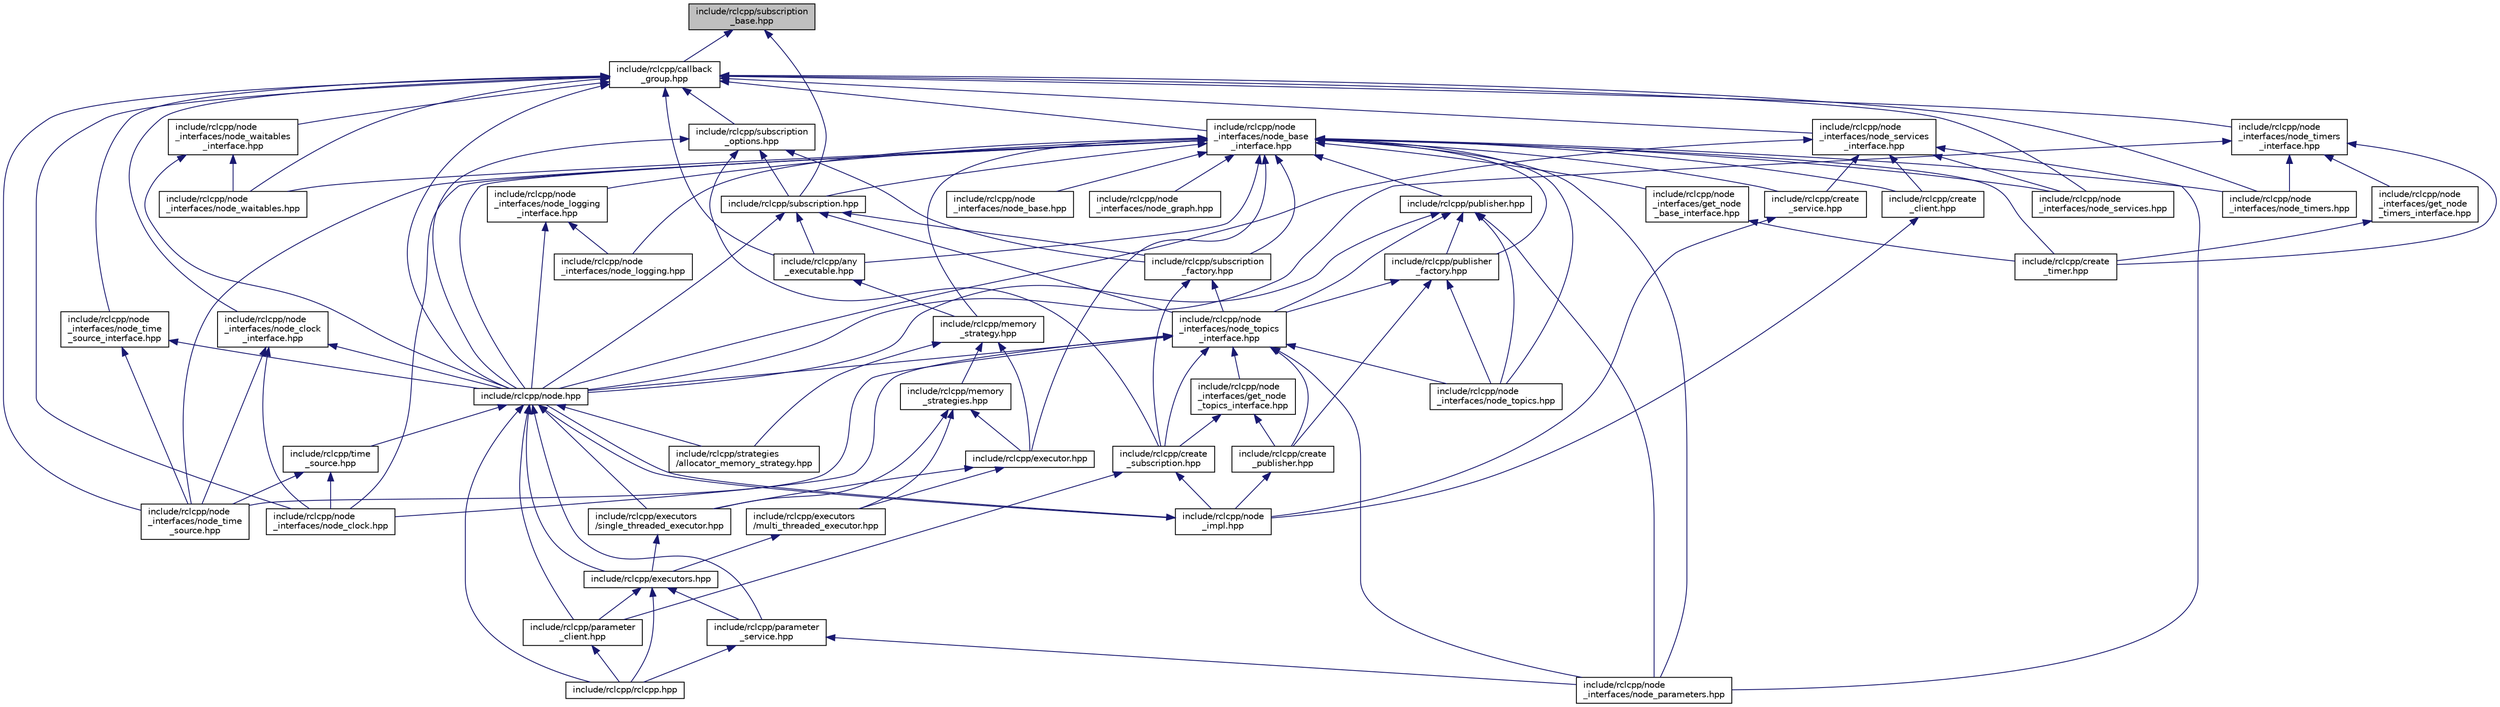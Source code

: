 digraph "include/rclcpp/subscription_base.hpp"
{
  edge [fontname="Helvetica",fontsize="10",labelfontname="Helvetica",labelfontsize="10"];
  node [fontname="Helvetica",fontsize="10",shape=record];
  Node108 [label="include/rclcpp/subscription\l_base.hpp",height=0.2,width=0.4,color="black", fillcolor="grey75", style="filled", fontcolor="black"];
  Node108 -> Node109 [dir="back",color="midnightblue",fontsize="10",style="solid",fontname="Helvetica"];
  Node109 [label="include/rclcpp/callback\l_group.hpp",height=0.2,width=0.4,color="black", fillcolor="white", style="filled",URL="$callback__group_8hpp.html"];
  Node109 -> Node110 [dir="back",color="midnightblue",fontsize="10",style="solid",fontname="Helvetica"];
  Node110 [label="include/rclcpp/any\l_executable.hpp",height=0.2,width=0.4,color="black", fillcolor="white", style="filled",URL="$any__executable_8hpp.html"];
  Node110 -> Node111 [dir="back",color="midnightblue",fontsize="10",style="solid",fontname="Helvetica"];
  Node111 [label="include/rclcpp/memory\l_strategy.hpp",height=0.2,width=0.4,color="black", fillcolor="white", style="filled",URL="$memory__strategy_8hpp.html"];
  Node111 -> Node112 [dir="back",color="midnightblue",fontsize="10",style="solid",fontname="Helvetica"];
  Node112 [label="include/rclcpp/executor.hpp",height=0.2,width=0.4,color="black", fillcolor="white", style="filled",URL="$executor_8hpp.html"];
  Node112 -> Node113 [dir="back",color="midnightblue",fontsize="10",style="solid",fontname="Helvetica"];
  Node113 [label="include/rclcpp/executors\l/multi_threaded_executor.hpp",height=0.2,width=0.4,color="black", fillcolor="white", style="filled",URL="$multi__threaded__executor_8hpp.html"];
  Node113 -> Node114 [dir="back",color="midnightblue",fontsize="10",style="solid",fontname="Helvetica"];
  Node114 [label="include/rclcpp/executors.hpp",height=0.2,width=0.4,color="black", fillcolor="white", style="filled",URL="$executors_8hpp.html"];
  Node114 -> Node115 [dir="back",color="midnightblue",fontsize="10",style="solid",fontname="Helvetica"];
  Node115 [label="include/rclcpp/parameter\l_client.hpp",height=0.2,width=0.4,color="black", fillcolor="white", style="filled",URL="$parameter__client_8hpp.html"];
  Node115 -> Node116 [dir="back",color="midnightblue",fontsize="10",style="solid",fontname="Helvetica"];
  Node116 [label="include/rclcpp/rclcpp.hpp",height=0.2,width=0.4,color="black", fillcolor="white", style="filled",URL="$rclcpp_8hpp.html"];
  Node114 -> Node117 [dir="back",color="midnightblue",fontsize="10",style="solid",fontname="Helvetica"];
  Node117 [label="include/rclcpp/parameter\l_service.hpp",height=0.2,width=0.4,color="black", fillcolor="white", style="filled",URL="$parameter__service_8hpp.html"];
  Node117 -> Node118 [dir="back",color="midnightblue",fontsize="10",style="solid",fontname="Helvetica"];
  Node118 [label="include/rclcpp/node\l_interfaces/node_parameters.hpp",height=0.2,width=0.4,color="black", fillcolor="white", style="filled",URL="$node__parameters_8hpp.html"];
  Node117 -> Node116 [dir="back",color="midnightblue",fontsize="10",style="solid",fontname="Helvetica"];
  Node114 -> Node116 [dir="back",color="midnightblue",fontsize="10",style="solid",fontname="Helvetica"];
  Node112 -> Node119 [dir="back",color="midnightblue",fontsize="10",style="solid",fontname="Helvetica"];
  Node119 [label="include/rclcpp/executors\l/single_threaded_executor.hpp",height=0.2,width=0.4,color="black", fillcolor="white", style="filled",URL="$single__threaded__executor_8hpp.html"];
  Node119 -> Node114 [dir="back",color="midnightblue",fontsize="10",style="solid",fontname="Helvetica"];
  Node111 -> Node120 [dir="back",color="midnightblue",fontsize="10",style="solid",fontname="Helvetica"];
  Node120 [label="include/rclcpp/memory\l_strategies.hpp",height=0.2,width=0.4,color="black", fillcolor="white", style="filled",URL="$memory__strategies_8hpp.html"];
  Node120 -> Node112 [dir="back",color="midnightblue",fontsize="10",style="solid",fontname="Helvetica"];
  Node120 -> Node113 [dir="back",color="midnightblue",fontsize="10",style="solid",fontname="Helvetica"];
  Node120 -> Node119 [dir="back",color="midnightblue",fontsize="10",style="solid",fontname="Helvetica"];
  Node111 -> Node121 [dir="back",color="midnightblue",fontsize="10",style="solid",fontname="Helvetica"];
  Node121 [label="include/rclcpp/strategies\l/allocator_memory_strategy.hpp",height=0.2,width=0.4,color="black", fillcolor="white", style="filled",URL="$allocator__memory__strategy_8hpp.html"];
  Node109 -> Node122 [dir="back",color="midnightblue",fontsize="10",style="solid",fontname="Helvetica"];
  Node122 [label="include/rclcpp/node.hpp",height=0.2,width=0.4,color="black", fillcolor="white", style="filled",URL="$node_8hpp.html"];
  Node122 -> Node119 [dir="back",color="midnightblue",fontsize="10",style="solid",fontname="Helvetica"];
  Node122 -> Node114 [dir="back",color="midnightblue",fontsize="10",style="solid",fontname="Helvetica"];
  Node122 -> Node123 [dir="back",color="midnightblue",fontsize="10",style="solid",fontname="Helvetica"];
  Node123 [label="include/rclcpp/node\l_impl.hpp",height=0.2,width=0.4,color="black", fillcolor="white", style="filled",URL="$node__impl_8hpp.html"];
  Node123 -> Node122 [dir="back",color="midnightblue",fontsize="10",style="solid",fontname="Helvetica"];
  Node122 -> Node115 [dir="back",color="midnightblue",fontsize="10",style="solid",fontname="Helvetica"];
  Node122 -> Node117 [dir="back",color="midnightblue",fontsize="10",style="solid",fontname="Helvetica"];
  Node122 -> Node116 [dir="back",color="midnightblue",fontsize="10",style="solid",fontname="Helvetica"];
  Node122 -> Node121 [dir="back",color="midnightblue",fontsize="10",style="solid",fontname="Helvetica"];
  Node122 -> Node124 [dir="back",color="midnightblue",fontsize="10",style="solid",fontname="Helvetica"];
  Node124 [label="include/rclcpp/time\l_source.hpp",height=0.2,width=0.4,color="black", fillcolor="white", style="filled",URL="$time__source_8hpp.html"];
  Node124 -> Node125 [dir="back",color="midnightblue",fontsize="10",style="solid",fontname="Helvetica"];
  Node125 [label="include/rclcpp/node\l_interfaces/node_clock.hpp",height=0.2,width=0.4,color="black", fillcolor="white", style="filled",URL="$node__clock_8hpp.html"];
  Node124 -> Node126 [dir="back",color="midnightblue",fontsize="10",style="solid",fontname="Helvetica"];
  Node126 [label="include/rclcpp/node\l_interfaces/node_time\l_source.hpp",height=0.2,width=0.4,color="black", fillcolor="white", style="filled",URL="$node__time__source_8hpp.html"];
  Node109 -> Node127 [dir="back",color="midnightblue",fontsize="10",style="solid",fontname="Helvetica"];
  Node127 [label="include/rclcpp/node\l_interfaces/node_base\l_interface.hpp",height=0.2,width=0.4,color="black", fillcolor="white", style="filled",URL="$node__base__interface_8hpp.html"];
  Node127 -> Node110 [dir="back",color="midnightblue",fontsize="10",style="solid",fontname="Helvetica"];
  Node127 -> Node128 [dir="back",color="midnightblue",fontsize="10",style="solid",fontname="Helvetica"];
  Node128 [label="include/rclcpp/create\l_client.hpp",height=0.2,width=0.4,color="black", fillcolor="white", style="filled",URL="$create__client_8hpp.html"];
  Node128 -> Node123 [dir="back",color="midnightblue",fontsize="10",style="solid",fontname="Helvetica"];
  Node127 -> Node129 [dir="back",color="midnightblue",fontsize="10",style="solid",fontname="Helvetica"];
  Node129 [label="include/rclcpp/create\l_service.hpp",height=0.2,width=0.4,color="black", fillcolor="white", style="filled",URL="$create__service_8hpp.html"];
  Node129 -> Node123 [dir="back",color="midnightblue",fontsize="10",style="solid",fontname="Helvetica"];
  Node127 -> Node130 [dir="back",color="midnightblue",fontsize="10",style="solid",fontname="Helvetica"];
  Node130 [label="include/rclcpp/create\l_timer.hpp",height=0.2,width=0.4,color="black", fillcolor="white", style="filled",URL="$create__timer_8hpp.html"];
  Node127 -> Node112 [dir="back",color="midnightblue",fontsize="10",style="solid",fontname="Helvetica"];
  Node127 -> Node111 [dir="back",color="midnightblue",fontsize="10",style="solid",fontname="Helvetica"];
  Node127 -> Node122 [dir="back",color="midnightblue",fontsize="10",style="solid",fontname="Helvetica"];
  Node127 -> Node131 [dir="back",color="midnightblue",fontsize="10",style="solid",fontname="Helvetica"];
  Node131 [label="include/rclcpp/node\l_interfaces/get_node\l_base_interface.hpp",height=0.2,width=0.4,color="black", fillcolor="white", style="filled",URL="$get__node__base__interface_8hpp.html"];
  Node131 -> Node130 [dir="back",color="midnightblue",fontsize="10",style="solid",fontname="Helvetica"];
  Node127 -> Node132 [dir="back",color="midnightblue",fontsize="10",style="solid",fontname="Helvetica"];
  Node132 [label="include/rclcpp/node\l_interfaces/node_base.hpp",height=0.2,width=0.4,color="black", fillcolor="white", style="filled",URL="$node__base_8hpp.html"];
  Node127 -> Node125 [dir="back",color="midnightblue",fontsize="10",style="solid",fontname="Helvetica"];
  Node127 -> Node133 [dir="back",color="midnightblue",fontsize="10",style="solid",fontname="Helvetica"];
  Node133 [label="include/rclcpp/node\l_interfaces/node_graph.hpp",height=0.2,width=0.4,color="black", fillcolor="white", style="filled",URL="$node__graph_8hpp.html"];
  Node127 -> Node134 [dir="back",color="midnightblue",fontsize="10",style="solid",fontname="Helvetica"];
  Node134 [label="include/rclcpp/node\l_interfaces/node_logging.hpp",height=0.2,width=0.4,color="black", fillcolor="white", style="filled",URL="$node__logging_8hpp.html"];
  Node127 -> Node135 [dir="back",color="midnightblue",fontsize="10",style="solid",fontname="Helvetica"];
  Node135 [label="include/rclcpp/node\l_interfaces/node_logging\l_interface.hpp",height=0.2,width=0.4,color="black", fillcolor="white", style="filled",URL="$node__logging__interface_8hpp.html"];
  Node135 -> Node122 [dir="back",color="midnightblue",fontsize="10",style="solid",fontname="Helvetica"];
  Node135 -> Node134 [dir="back",color="midnightblue",fontsize="10",style="solid",fontname="Helvetica"];
  Node127 -> Node118 [dir="back",color="midnightblue",fontsize="10",style="solid",fontname="Helvetica"];
  Node127 -> Node136 [dir="back",color="midnightblue",fontsize="10",style="solid",fontname="Helvetica"];
  Node136 [label="include/rclcpp/node\l_interfaces/node_services.hpp",height=0.2,width=0.4,color="black", fillcolor="white", style="filled",URL="$node__services_8hpp.html"];
  Node127 -> Node126 [dir="back",color="midnightblue",fontsize="10",style="solid",fontname="Helvetica"];
  Node127 -> Node137 [dir="back",color="midnightblue",fontsize="10",style="solid",fontname="Helvetica"];
  Node137 [label="include/rclcpp/node\l_interfaces/node_timers.hpp",height=0.2,width=0.4,color="black", fillcolor="white", style="filled",URL="$node__timers_8hpp.html"];
  Node127 -> Node138 [dir="back",color="midnightblue",fontsize="10",style="solid",fontname="Helvetica"];
  Node138 [label="include/rclcpp/node\l_interfaces/node_topics.hpp",height=0.2,width=0.4,color="black", fillcolor="white", style="filled",URL="$node__topics_8hpp.html"];
  Node127 -> Node139 [dir="back",color="midnightblue",fontsize="10",style="solid",fontname="Helvetica"];
  Node139 [label="include/rclcpp/node\l_interfaces/node_waitables.hpp",height=0.2,width=0.4,color="black", fillcolor="white", style="filled",URL="$node__waitables_8hpp.html"];
  Node127 -> Node140 [dir="back",color="midnightblue",fontsize="10",style="solid",fontname="Helvetica"];
  Node140 [label="include/rclcpp/publisher.hpp",height=0.2,width=0.4,color="black", fillcolor="white", style="filled",URL="$publisher_8hpp.html"];
  Node140 -> Node122 [dir="back",color="midnightblue",fontsize="10",style="solid",fontname="Helvetica"];
  Node140 -> Node118 [dir="back",color="midnightblue",fontsize="10",style="solid",fontname="Helvetica"];
  Node140 -> Node138 [dir="back",color="midnightblue",fontsize="10",style="solid",fontname="Helvetica"];
  Node140 -> Node141 [dir="back",color="midnightblue",fontsize="10",style="solid",fontname="Helvetica"];
  Node141 [label="include/rclcpp/node\l_interfaces/node_topics\l_interface.hpp",height=0.2,width=0.4,color="black", fillcolor="white", style="filled",URL="$node__topics__interface_8hpp.html"];
  Node141 -> Node142 [dir="back",color="midnightblue",fontsize="10",style="solid",fontname="Helvetica"];
  Node142 [label="include/rclcpp/create\l_publisher.hpp",height=0.2,width=0.4,color="black", fillcolor="white", style="filled",URL="$create__publisher_8hpp.html"];
  Node142 -> Node123 [dir="back",color="midnightblue",fontsize="10",style="solid",fontname="Helvetica"];
  Node141 -> Node143 [dir="back",color="midnightblue",fontsize="10",style="solid",fontname="Helvetica"];
  Node143 [label="include/rclcpp/create\l_subscription.hpp",height=0.2,width=0.4,color="black", fillcolor="white", style="filled",URL="$create__subscription_8hpp.html"];
  Node143 -> Node123 [dir="back",color="midnightblue",fontsize="10",style="solid",fontname="Helvetica"];
  Node143 -> Node115 [dir="back",color="midnightblue",fontsize="10",style="solid",fontname="Helvetica"];
  Node141 -> Node122 [dir="back",color="midnightblue",fontsize="10",style="solid",fontname="Helvetica"];
  Node141 -> Node144 [dir="back",color="midnightblue",fontsize="10",style="solid",fontname="Helvetica"];
  Node144 [label="include/rclcpp/node\l_interfaces/get_node\l_topics_interface.hpp",height=0.2,width=0.4,color="black", fillcolor="white", style="filled",URL="$get__node__topics__interface_8hpp.html"];
  Node144 -> Node142 [dir="back",color="midnightblue",fontsize="10",style="solid",fontname="Helvetica"];
  Node144 -> Node143 [dir="back",color="midnightblue",fontsize="10",style="solid",fontname="Helvetica"];
  Node141 -> Node125 [dir="back",color="midnightblue",fontsize="10",style="solid",fontname="Helvetica"];
  Node141 -> Node118 [dir="back",color="midnightblue",fontsize="10",style="solid",fontname="Helvetica"];
  Node141 -> Node126 [dir="back",color="midnightblue",fontsize="10",style="solid",fontname="Helvetica"];
  Node141 -> Node138 [dir="back",color="midnightblue",fontsize="10",style="solid",fontname="Helvetica"];
  Node140 -> Node145 [dir="back",color="midnightblue",fontsize="10",style="solid",fontname="Helvetica"];
  Node145 [label="include/rclcpp/publisher\l_factory.hpp",height=0.2,width=0.4,color="black", fillcolor="white", style="filled",URL="$publisher__factory_8hpp.html"];
  Node145 -> Node142 [dir="back",color="midnightblue",fontsize="10",style="solid",fontname="Helvetica"];
  Node145 -> Node138 [dir="back",color="midnightblue",fontsize="10",style="solid",fontname="Helvetica"];
  Node145 -> Node141 [dir="back",color="midnightblue",fontsize="10",style="solid",fontname="Helvetica"];
  Node127 -> Node145 [dir="back",color="midnightblue",fontsize="10",style="solid",fontname="Helvetica"];
  Node127 -> Node146 [dir="back",color="midnightblue",fontsize="10",style="solid",fontname="Helvetica"];
  Node146 [label="include/rclcpp/subscription.hpp",height=0.2,width=0.4,color="black", fillcolor="white", style="filled",URL="$subscription_8hpp.html"];
  Node146 -> Node110 [dir="back",color="midnightblue",fontsize="10",style="solid",fontname="Helvetica"];
  Node146 -> Node122 [dir="back",color="midnightblue",fontsize="10",style="solid",fontname="Helvetica"];
  Node146 -> Node141 [dir="back",color="midnightblue",fontsize="10",style="solid",fontname="Helvetica"];
  Node146 -> Node147 [dir="back",color="midnightblue",fontsize="10",style="solid",fontname="Helvetica"];
  Node147 [label="include/rclcpp/subscription\l_factory.hpp",height=0.2,width=0.4,color="black", fillcolor="white", style="filled",URL="$subscription__factory_8hpp.html"];
  Node147 -> Node143 [dir="back",color="midnightblue",fontsize="10",style="solid",fontname="Helvetica"];
  Node147 -> Node141 [dir="back",color="midnightblue",fontsize="10",style="solid",fontname="Helvetica"];
  Node127 -> Node147 [dir="back",color="midnightblue",fontsize="10",style="solid",fontname="Helvetica"];
  Node109 -> Node125 [dir="back",color="midnightblue",fontsize="10",style="solid",fontname="Helvetica"];
  Node109 -> Node148 [dir="back",color="midnightblue",fontsize="10",style="solid",fontname="Helvetica"];
  Node148 [label="include/rclcpp/node\l_interfaces/node_clock\l_interface.hpp",height=0.2,width=0.4,color="black", fillcolor="white", style="filled",URL="$node__clock__interface_8hpp.html"];
  Node148 -> Node122 [dir="back",color="midnightblue",fontsize="10",style="solid",fontname="Helvetica"];
  Node148 -> Node125 [dir="back",color="midnightblue",fontsize="10",style="solid",fontname="Helvetica"];
  Node148 -> Node126 [dir="back",color="midnightblue",fontsize="10",style="solid",fontname="Helvetica"];
  Node109 -> Node136 [dir="back",color="midnightblue",fontsize="10",style="solid",fontname="Helvetica"];
  Node109 -> Node149 [dir="back",color="midnightblue",fontsize="10",style="solid",fontname="Helvetica"];
  Node149 [label="include/rclcpp/node\l_interfaces/node_services\l_interface.hpp",height=0.2,width=0.4,color="black", fillcolor="white", style="filled",URL="$node__services__interface_8hpp.html"];
  Node149 -> Node128 [dir="back",color="midnightblue",fontsize="10",style="solid",fontname="Helvetica"];
  Node149 -> Node129 [dir="back",color="midnightblue",fontsize="10",style="solid",fontname="Helvetica"];
  Node149 -> Node122 [dir="back",color="midnightblue",fontsize="10",style="solid",fontname="Helvetica"];
  Node149 -> Node118 [dir="back",color="midnightblue",fontsize="10",style="solid",fontname="Helvetica"];
  Node149 -> Node136 [dir="back",color="midnightblue",fontsize="10",style="solid",fontname="Helvetica"];
  Node109 -> Node126 [dir="back",color="midnightblue",fontsize="10",style="solid",fontname="Helvetica"];
  Node109 -> Node150 [dir="back",color="midnightblue",fontsize="10",style="solid",fontname="Helvetica"];
  Node150 [label="include/rclcpp/node\l_interfaces/node_time\l_source_interface.hpp",height=0.2,width=0.4,color="black", fillcolor="white", style="filled",URL="$node__time__source__interface_8hpp.html"];
  Node150 -> Node122 [dir="back",color="midnightblue",fontsize="10",style="solid",fontname="Helvetica"];
  Node150 -> Node126 [dir="back",color="midnightblue",fontsize="10",style="solid",fontname="Helvetica"];
  Node109 -> Node137 [dir="back",color="midnightblue",fontsize="10",style="solid",fontname="Helvetica"];
  Node109 -> Node151 [dir="back",color="midnightblue",fontsize="10",style="solid",fontname="Helvetica"];
  Node151 [label="include/rclcpp/node\l_interfaces/node_timers\l_interface.hpp",height=0.2,width=0.4,color="black", fillcolor="white", style="filled",URL="$node__timers__interface_8hpp.html"];
  Node151 -> Node130 [dir="back",color="midnightblue",fontsize="10",style="solid",fontname="Helvetica"];
  Node151 -> Node122 [dir="back",color="midnightblue",fontsize="10",style="solid",fontname="Helvetica"];
  Node151 -> Node152 [dir="back",color="midnightblue",fontsize="10",style="solid",fontname="Helvetica"];
  Node152 [label="include/rclcpp/node\l_interfaces/get_node\l_timers_interface.hpp",height=0.2,width=0.4,color="black", fillcolor="white", style="filled",URL="$get__node__timers__interface_8hpp.html"];
  Node152 -> Node130 [dir="back",color="midnightblue",fontsize="10",style="solid",fontname="Helvetica"];
  Node151 -> Node137 [dir="back",color="midnightblue",fontsize="10",style="solid",fontname="Helvetica"];
  Node109 -> Node139 [dir="back",color="midnightblue",fontsize="10",style="solid",fontname="Helvetica"];
  Node109 -> Node153 [dir="back",color="midnightblue",fontsize="10",style="solid",fontname="Helvetica"];
  Node153 [label="include/rclcpp/node\l_interfaces/node_waitables\l_interface.hpp",height=0.2,width=0.4,color="black", fillcolor="white", style="filled",URL="$node__waitables__interface_8hpp.html"];
  Node153 -> Node122 [dir="back",color="midnightblue",fontsize="10",style="solid",fontname="Helvetica"];
  Node153 -> Node139 [dir="back",color="midnightblue",fontsize="10",style="solid",fontname="Helvetica"];
  Node109 -> Node154 [dir="back",color="midnightblue",fontsize="10",style="solid",fontname="Helvetica"];
  Node154 [label="include/rclcpp/subscription\l_options.hpp",height=0.2,width=0.4,color="black", fillcolor="white", style="filled",URL="$subscription__options_8hpp.html"];
  Node154 -> Node143 [dir="back",color="midnightblue",fontsize="10",style="solid",fontname="Helvetica"];
  Node154 -> Node122 [dir="back",color="midnightblue",fontsize="10",style="solid",fontname="Helvetica"];
  Node154 -> Node146 [dir="back",color="midnightblue",fontsize="10",style="solid",fontname="Helvetica"];
  Node154 -> Node147 [dir="back",color="midnightblue",fontsize="10",style="solid",fontname="Helvetica"];
  Node108 -> Node146 [dir="back",color="midnightblue",fontsize="10",style="solid",fontname="Helvetica"];
}
